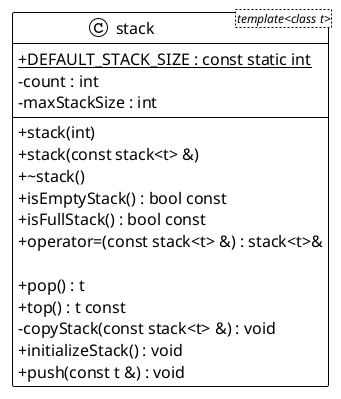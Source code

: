 @startuml
!theme plain
skinparam class{
	AttributeIconSize 0
	AttributeFontSize 16
}




/' Objects '/

class stack <template<class t>> {
	+stack(int)
	+stack(const stack<t> &)
	+~stack()
	+isEmptyStack() : bool const
	+isFullStack() : bool const
	+{static} DEFAULT_STACK_SIZE : const static int
	-count : int
	-maxStackSize : int
	+operator=(const stack<t> &) : stack<t>&
	
	+pop() : t
	+top() : t const
	-copyStack(const stack<t> &) : void
	+initializeStack() : void
	+push(const t &) : void
}







/' Inheritance relationships '/




/' Aggregation relationships '/








/' Nested objects '/



@enduml
